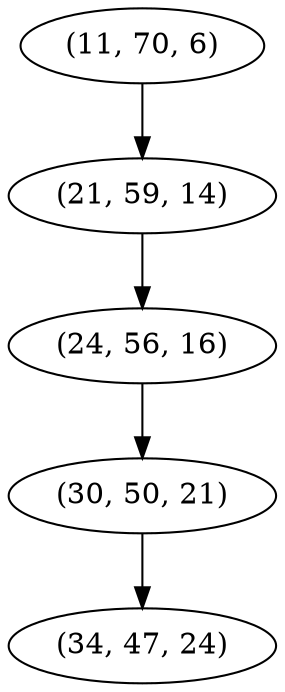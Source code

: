 digraph tree {
    "(11, 70, 6)";
    "(21, 59, 14)";
    "(24, 56, 16)";
    "(30, 50, 21)";
    "(34, 47, 24)";
    "(11, 70, 6)" -> "(21, 59, 14)";
    "(21, 59, 14)" -> "(24, 56, 16)";
    "(24, 56, 16)" -> "(30, 50, 21)";
    "(30, 50, 21)" -> "(34, 47, 24)";
}
